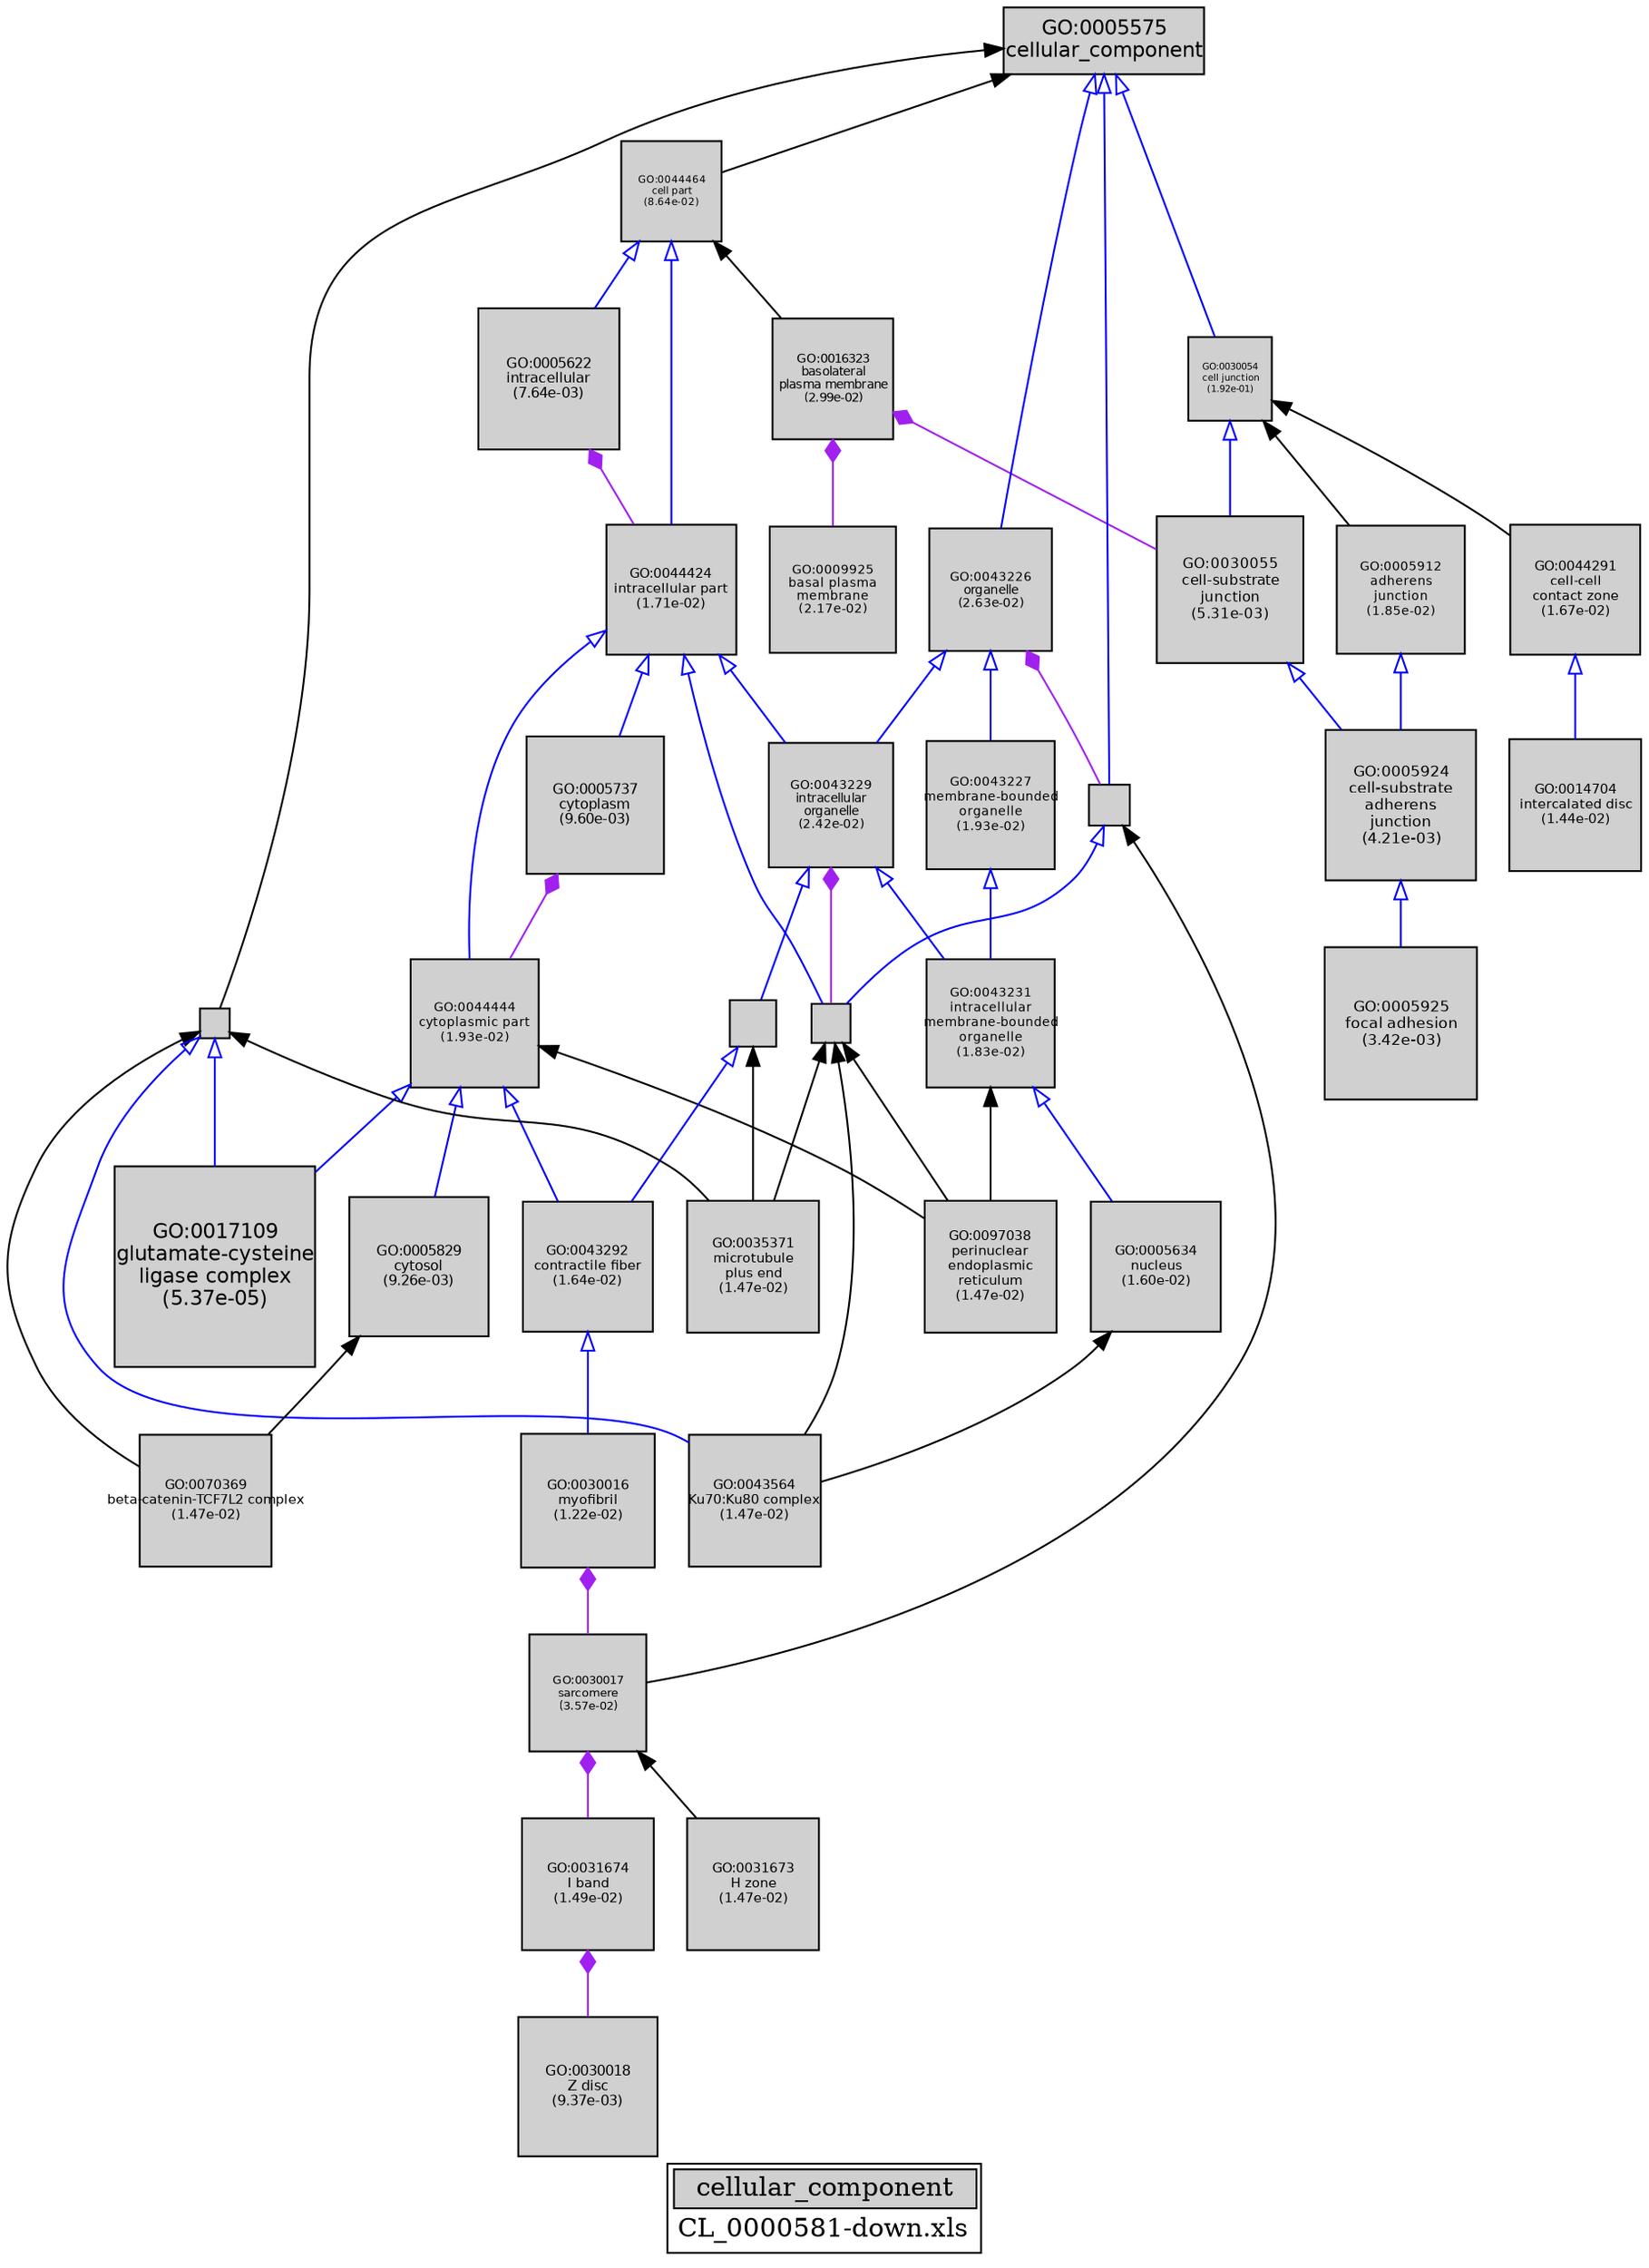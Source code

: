 digraph "cellular_component" {
graph [ bgcolor = "#FFFFFF", label = <<TABLE COLOR="black" BGCOLOR="white"><TR><TD COLSPAN="2" BGCOLOR="#D0D0D0"><FONT COLOR="black">cellular_component</FONT></TD></TR><TR><TD BORDER="0">CL_0000581-down.xls</TD></TR></TABLE>> ];
node [ fontname = "Helvetica" ];

subgraph "nodes" {

node [ style = "filled", fixedsize = "true", width = 1, shape = "box", fontsize = 9, fillcolor = "#D0D0D0", fontcolor = "black", color = "black" ];

"GO:0070369" [ URL = "#GO:0070369", label = <<TABLE BORDER="0"><TR><TD>GO:0070369<BR/>beta-catenin-TCF7L2 complex<BR/>(1.47e-02)</TD></TR></TABLE>>, width = 0.985875589883, shape = "box", fontsize = 7.09830424715, height = 0.985875589883 ];
"GO:0009925" [ URL = "#GO:0009925", label = <<TABLE BORDER="0"><TR><TD>GO:0009925<BR/>basal plasma<BR/>membrane<BR/>(2.17e-02)</TD></TR></TABLE>>, width = 0.939337501597, shape = "box", fontsize = 6.7632300115, height = 0.939337501597 ];
"GO:0005622" [ URL = "#GO:0005622", label = <<TABLE BORDER="0"><TR><TD>GO:0005622<BR/>intracellular<BR/>(7.64e-03)</TD></TR></TABLE>>, width = 1.05858020602, shape = "box", fontsize = 7.62177748334, height = 1.05858020602 ];
"GO:0043292" [ URL = "#GO:0043292", label = <<TABLE BORDER="0"><TR><TD>GO:0043292<BR/>contractile fiber<BR/>(1.64e-02)</TD></TR></TABLE>>, width = 0.973003031942, shape = "box", fontsize = 7.00562182998, height = 0.973003031942 ];
"GO:0043564" [ URL = "#GO:0043564", label = <<TABLE BORDER="0"><TR><TD>GO:0043564<BR/>Ku70:Ku80 complex<BR/>(1.47e-02)</TD></TR></TABLE>>, width = 0.985875589883, shape = "box", fontsize = 7.09830424715, height = 0.985875589883 ];
"GO:0044444" [ URL = "#GO:0044444", label = <<TABLE BORDER="0"><TR><TD>GO:0044444<BR/>cytoplasmic part<BR/>(1.93e-02)</TD></TR></TABLE>>, width = 0.95373845733, shape = "box", fontsize = 6.86691689277, height = 0.95373845733 ];
"GO:0031674" [ URL = "#GO:0031674", label = <<TABLE BORDER="0"><TR><TD>GO:0031674<BR/>I band<BR/>(1.49e-02)</TD></TR></TABLE>>, width = 0.984212145915, shape = "box", fontsize = 7.08632745059, height = 0.984212145915 ];
"GO:0043226" [ URL = "#GO:0043226", label = <<TABLE BORDER="0"><TR><TD>GO:0043226<BR/>organelle<BR/>(2.63e-02)</TD></TR></TABLE>>, width = 0.916017571866, shape = "box", fontsize = 6.59532651743, height = 0.916017571866 ];
"GO:0005912" [ URL = "#GO:0005912", label = <<TABLE BORDER="0"><TR><TD>GO:0005912<BR/>adherens<BR/>junction<BR/>(1.85e-02)</TD></TR></TABLE>>, width = 0.958535450403, shape = "box", fontsize = 6.9014552429, height = 0.958535450403 ];
"GO:0044446" [ URL = "#GO:0044446", label = "", width = 0.285336258107, shape = "box", height = 0.285336258107 ];
"GO:0043232" [ URL = "#GO:0043232", label = "", width = 0.343374334506, shape = "box", height = 0.343374334506 ];
"GO:0014704" [ URL = "#GO:0014704", label = <<TABLE BORDER="0"><TR><TD>GO:0014704<BR/>intercalated disc<BR/>(1.44e-02)</TD></TR></TABLE>>, width = 0.987769365323, shape = "box", fontsize = 7.11193943033, height = 0.987769365323 ];
"GO:0005924" [ URL = "#GO:0005924", label = <<TABLE BORDER="0"><TR><TD>GO:0005924<BR/>cell-substrate<BR/>adherens<BR/>junction<BR/>(4.21e-03)</TD></TR></TABLE>>, width = 1.12088608069, shape = "box", fontsize = 8.07037978099, height = 1.12088608069 ];
"GO:0030055" [ URL = "#GO:0030055", label = <<TABLE BORDER="0"><TR><TD>GO:0030055<BR/>cell-substrate<BR/>junction<BR/>(5.31e-03)</TD></TR></TABLE>>, width = 1.09708558043, shape = "box", fontsize = 7.89901617907, height = 1.09708558043 ];
"GO:0030018" [ URL = "#GO:0030018", label = <<TABLE BORDER="0"><TR><TD>GO:0030018<BR/>Z disc<BR/>(9.37e-03)</TD></TR></TABLE>>, width = 1.0364072593, shape = "box", fontsize = 7.46213226697, height = 1.0364072593 ];
"GO:0030054" [ URL = "#GO:0030054", label = <<TABLE BORDER="0"><TR><TD>GO:0030054<BR/>cell junction<BR/>(1.92e-01)</TD></TR></TABLE>>, width = 0.620811907501, shape = "box", fontsize = 5.0, height = 0.620811907501 ];
"GO:0044291" [ URL = "#GO:0044291", label = <<TABLE BORDER="0"><TR><TD>GO:0044291<BR/>cell-cell<BR/>contact zone<BR/>(1.67e-02)</TD></TR></TABLE>>, width = 0.970614298006, shape = "box", fontsize = 6.98842294564, height = 0.970614298006 ];
"GO:0043229" [ URL = "#GO:0043229", label = <<TABLE BORDER="0"><TR><TD>GO:0043229<BR/>intracellular<BR/>organelle<BR/>(2.42e-02)</TD></TR></TABLE>>, width = 0.926231482792, shape = "box", fontsize = 6.66886667611, height = 0.926231482792 ];
"GO:0043234" [ URL = "#GO:0043234", label = "", width = 0.22415227632, shape = "box", height = 0.22415227632 ];
"GO:0016323" [ URL = "#GO:0016323", label = <<TABLE BORDER="0"><TR><TD>GO:0016323<BR/>basolateral<BR/>plasma membrane<BR/>(2.99e-02)</TD></TR></TABLE>>, width = 0.899881801773, shape = "box", fontsize = 6.47914897277, height = 0.899881801773 ];
"GO:0030016" [ URL = "#GO:0030016", label = <<TABLE BORDER="0"><TR><TD>GO:0030016<BR/>myofibril<BR/>(1.22e-02)</TD></TR></TABLE>>, width = 1.0065060252, shape = "box", fontsize = 7.24684338142, height = 1.0065060252 ];
"GO:0031673" [ URL = "#GO:0031673", label = <<TABLE BORDER="0"><TR><TD>GO:0031673<BR/>H zone<BR/>(1.47e-02)</TD></TR></TABLE>>, width = 0.985875589883, shape = "box", fontsize = 7.09830424715, height = 0.985875589883 ];
"GO:0044464" [ URL = "#GO:0044464", label = <<TABLE BORDER="0"><TR><TD>GO:0044464<BR/>cell part<BR/>(8.64e-02)</TD></TR></TABLE>>, width = 0.75361829174, shape = "box", fontsize = 5.42605170053, height = 0.75361829174 ];
"GO:0044424" [ URL = "#GO:0044424", label = <<TABLE BORDER="0"><TR><TD>GO:0044424<BR/>intracellular part<BR/>(1.71e-02)</TD></TR></TABLE>>, width = 0.96775511777, shape = "box", fontsize = 6.96783684794, height = 0.96775511777 ];
"GO:0005575" [ URL = "#GO:0005575", label = <<TABLE BORDER="0"><TR><TD>GO:0005575<BR/>cellular_component</TD></TR></TABLE>>, width = 1.5, shape = "box", fontsize = 10.8 ];
"GO:0005634" [ URL = "#GO:0005634", label = <<TABLE BORDER="0"><TR><TD>GO:0005634<BR/>nucleus<BR/>(1.60e-02)</TD></TR></TABLE>>, width = 0.975626222094, shape = "box", fontsize = 7.02450879908, height = 0.975626222094 ];
"GO:0043231" [ URL = "#GO:0043231", label = <<TABLE BORDER="0"><TR><TD>GO:0043231<BR/>intracellular<BR/>membrane-bounded<BR/>organelle<BR/>(1.83e-02)</TD></TR></TABLE>>, width = 0.959997183474, shape = "box", fontsize = 6.91197972101, height = 0.959997183474 ];
"GO:0043227" [ URL = "#GO:0043227", label = <<TABLE BORDER="0"><TR><TD>GO:0043227<BR/>membrane-bounded<BR/>organelle<BR/>(1.93e-02)</TD></TR></TABLE>>, width = 0.9536736543, shape = "box", fontsize = 6.86645031096, height = 0.9536736543 ];
"GO:0017109" [ URL = "#GO:0017109", label = <<TABLE BORDER="0"><TR><TD>GO:0017109<BR/>glutamate-cysteine<BR/>ligase complex<BR/>(5.37e-05)</TD></TR></TABLE>>, width = 1.5, shape = "box", fontsize = 10.8, height = 1.5 ];
"GO:0035371" [ URL = "#GO:0035371", label = <<TABLE BORDER="0"><TR><TD>GO:0035371<BR/>microtubule<BR/>plus end<BR/>(1.47e-02)</TD></TR></TABLE>>, width = 0.985875589883, shape = "box", fontsize = 7.09830424715, height = 0.985875589883 ];
"GO:0030017" [ URL = "#GO:0030017", label = <<TABLE BORDER="0"><TR><TD>GO:0030017<BR/>sarcomere<BR/>(3.57e-02)</TD></TR></TABLE>>, width = 0.877123022467, shape = "box", fontsize = 6.31528576177, height = 0.877123022467 ];
"GO:0005925" [ URL = "#GO:0005925", label = <<TABLE BORDER="0"><TR><TD>GO:0005925<BR/>focal adhesion<BR/>(3.42e-03)</TD></TR></TABLE>>, width = 1.14176398755, shape = "box", fontsize = 8.22070071038, height = 1.14176398755 ];
"GO:0097038" [ URL = "#GO:0097038", label = <<TABLE BORDER="0"><TR><TD>GO:0097038<BR/>perinuclear<BR/>endoplasmic<BR/>reticulum<BR/>(1.47e-02)</TD></TR></TABLE>>, width = 0.985875589883, shape = "box", fontsize = 7.09830424715, height = 0.985875589883 ];
"GO:0044422" [ URL = "#GO:0044422", label = "", width = 0.302974791339, shape = "box", height = 0.302974791339 ];
"GO:0005829" [ URL = "#GO:0005829", label = <<TABLE BORDER="0"><TR><TD>GO:0005829<BR/>cytosol<BR/>(9.26e-03)</TD></TR></TABLE>>, width = 1.0376598196, shape = "box", fontsize = 7.47115070112, height = 1.0376598196 ];
"GO:0005737" [ URL = "#GO:0005737", label = <<TABLE BORDER="0"><TR><TD>GO:0005737<BR/>cytoplasm<BR/>(9.60e-03)</TD></TR></TABLE>>, width = 1.03372382294, shape = "box", fontsize = 7.44281152517, height = 1.03372382294 ];
}
subgraph "edges" {


edge [ dir = "back", weight = 1 ];
subgraph "regulates" {


edge [ color = "cyan", arrowtail = "none" ];
subgraph "positive" {


edge [ color = "green", arrowtail = "vee" ];
}
subgraph "negative" {


edge [ color = "red", arrowtail = "tee" ];
}
}
subgraph "part_of" {


edge [ color = "purple", arrowtail = "diamond", weight = 2.5 ];
"GO:0030016" -> "GO:0030017";
"GO:0005622" -> "GO:0044424";
"GO:0043229" -> "GO:0044446";
"GO:0005737" -> "GO:0044444";
"GO:0016323" -> "GO:0030055";
"GO:0016323" -> "GO:0009925";
"GO:0043226" -> "GO:0044422";
"GO:0031674" -> "GO:0030018";
"GO:0030017" -> "GO:0031674";
}
subgraph "is_a" {


edge [ color = "blue", arrowtail = "empty", weight = 5.0 ];
"GO:0043227" -> "GO:0043231";
"GO:0005924" -> "GO:0005925";
"GO:0044422" -> "GO:0044446";
"GO:0044444" -> "GO:0043292";
"GO:0005575" -> "GO:0030054";
"GO:0044444" -> "GO:0005829";
"GO:0043231" -> "GO:0005634";
"GO:0005575" -> "GO:0043226";
"GO:0044444" -> "GO:0017109";
"GO:0043226" -> "GO:0043227";
"GO:0005912" -> "GO:0005924";
"GO:0043232" -> "GO:0043292";
"GO:0043292" -> "GO:0030016";
"GO:0044424" -> "GO:0043229";
"GO:0044291" -> "GO:0014704";
"GO:0044464" -> "GO:0044424";
"GO:0030054" -> "GO:0030055";
"GO:0044424" -> "GO:0005737";
"GO:0044464" -> "GO:0005622";
"GO:0030055" -> "GO:0005924";
"GO:0043229" -> "GO:0043232";
"GO:0043229" -> "GO:0043231";
"GO:0043226" -> "GO:0043229";
"GO:0044424" -> "GO:0044446";
"GO:0044424" -> "GO:0044444";
"GO:0043234" -> "GO:0043564";
"GO:0005575" -> "GO:0044422";
"GO:0043234" -> "GO:0017109";
}
"GO:0043232" -> "GO:0035371";
"GO:0043234" -> "GO:0070369";
"GO:0030054" -> "GO:0005912";
"GO:0043231" -> "GO:0097038";
"GO:0005634" -> "GO:0043564";
"GO:0030017" -> "GO:0031673";
"GO:0044464" -> "GO:0016323";
"GO:0044422" -> "GO:0030017";
"GO:0043234" -> "GO:0035371";
"GO:0044444" -> "GO:0097038";
"GO:0044446" -> "GO:0035371";
"GO:0044446" -> "GO:0097038";
"GO:0030054" -> "GO:0044291";
"GO:0005575" -> "GO:0043234";
"GO:0005575" -> "GO:0044464";
"GO:0005829" -> "GO:0070369";
"GO:0044446" -> "GO:0043564";
}
}
